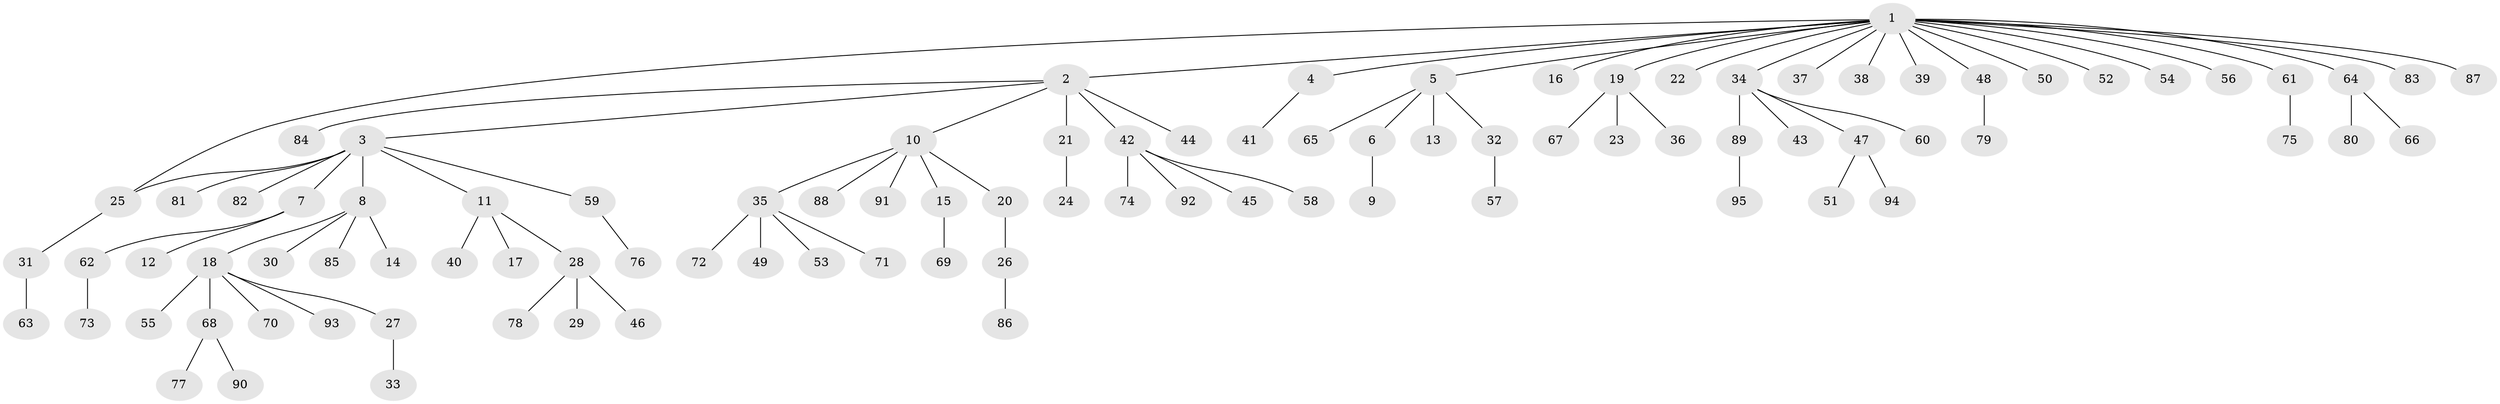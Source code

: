 // Generated by graph-tools (version 1.1) at 2025/01/03/09/25 03:01:52]
// undirected, 95 vertices, 95 edges
graph export_dot {
graph [start="1"]
  node [color=gray90,style=filled];
  1;
  2;
  3;
  4;
  5;
  6;
  7;
  8;
  9;
  10;
  11;
  12;
  13;
  14;
  15;
  16;
  17;
  18;
  19;
  20;
  21;
  22;
  23;
  24;
  25;
  26;
  27;
  28;
  29;
  30;
  31;
  32;
  33;
  34;
  35;
  36;
  37;
  38;
  39;
  40;
  41;
  42;
  43;
  44;
  45;
  46;
  47;
  48;
  49;
  50;
  51;
  52;
  53;
  54;
  55;
  56;
  57;
  58;
  59;
  60;
  61;
  62;
  63;
  64;
  65;
  66;
  67;
  68;
  69;
  70;
  71;
  72;
  73;
  74;
  75;
  76;
  77;
  78;
  79;
  80;
  81;
  82;
  83;
  84;
  85;
  86;
  87;
  88;
  89;
  90;
  91;
  92;
  93;
  94;
  95;
  1 -- 2;
  1 -- 4;
  1 -- 5;
  1 -- 16;
  1 -- 19;
  1 -- 22;
  1 -- 25;
  1 -- 34;
  1 -- 37;
  1 -- 38;
  1 -- 39;
  1 -- 48;
  1 -- 50;
  1 -- 52;
  1 -- 54;
  1 -- 56;
  1 -- 61;
  1 -- 64;
  1 -- 83;
  1 -- 87;
  2 -- 3;
  2 -- 10;
  2 -- 21;
  2 -- 42;
  2 -- 44;
  2 -- 84;
  3 -- 7;
  3 -- 8;
  3 -- 11;
  3 -- 25;
  3 -- 59;
  3 -- 81;
  3 -- 82;
  4 -- 41;
  5 -- 6;
  5 -- 13;
  5 -- 32;
  5 -- 65;
  6 -- 9;
  7 -- 12;
  7 -- 62;
  8 -- 14;
  8 -- 18;
  8 -- 30;
  8 -- 85;
  10 -- 15;
  10 -- 20;
  10 -- 35;
  10 -- 88;
  10 -- 91;
  11 -- 17;
  11 -- 28;
  11 -- 40;
  15 -- 69;
  18 -- 27;
  18 -- 55;
  18 -- 68;
  18 -- 70;
  18 -- 93;
  19 -- 23;
  19 -- 36;
  19 -- 67;
  20 -- 26;
  21 -- 24;
  25 -- 31;
  26 -- 86;
  27 -- 33;
  28 -- 29;
  28 -- 46;
  28 -- 78;
  31 -- 63;
  32 -- 57;
  34 -- 43;
  34 -- 47;
  34 -- 60;
  34 -- 89;
  35 -- 49;
  35 -- 53;
  35 -- 71;
  35 -- 72;
  42 -- 45;
  42 -- 58;
  42 -- 74;
  42 -- 92;
  47 -- 51;
  47 -- 94;
  48 -- 79;
  59 -- 76;
  61 -- 75;
  62 -- 73;
  64 -- 66;
  64 -- 80;
  68 -- 77;
  68 -- 90;
  89 -- 95;
}
